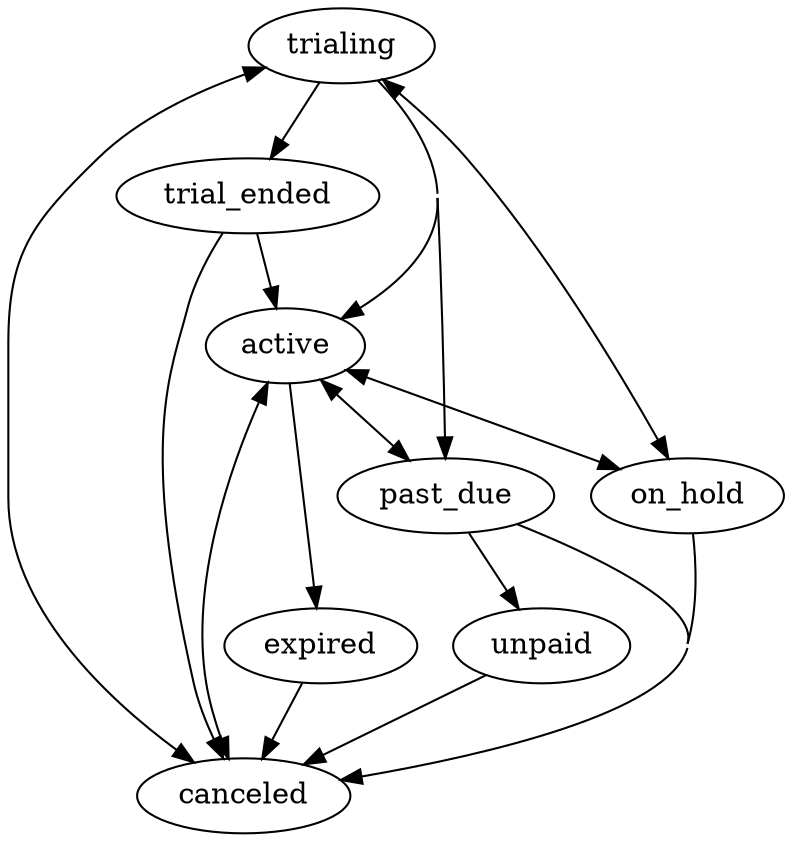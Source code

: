 digraph subscription_states {
 concentrate=true;
 trialing -> active;
 trialing -> trial_ended;
 trialing -> past_due;
 trialing -> canceled;
 trialing -> on_hold;
 trial_ended -> canceled;
 trial_ended -> active;
 active -> canceled;
 active -> past_due;
 active -> expired;
 active -> on_hold
 past_due -> unpaid;
 past_due -> active;
 past_due -> canceled;
 unpaid -> canceled;
 expired -> canceled;
 canceled -> active;
 canceled -> trialing;
 on_hold -> active;
 on_hold -> canceled;
 on_hold -> trialing;
}

